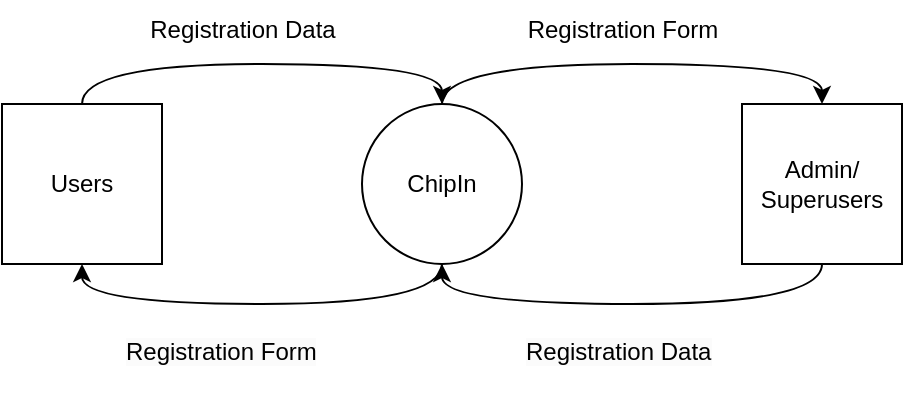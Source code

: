 <mxfile version="24.7.13">
  <diagram name="Page-1" id="mh5TE8xjFXt6lnArwRFl">
    <mxGraphModel dx="954" dy="618" grid="1" gridSize="10" guides="1" tooltips="1" connect="1" arrows="1" fold="1" page="1" pageScale="1" pageWidth="827" pageHeight="1169" math="0" shadow="0">
      <root>
        <mxCell id="0" />
        <mxCell id="1" parent="0" />
        <mxCell id="7SMq2916jZ5UGOuTQCkU-4" style="edgeStyle=orthogonalEdgeStyle;rounded=0;orthogonalLoop=1;jettySize=auto;html=1;exitX=0.5;exitY=0;exitDx=0;exitDy=0;entryX=0.5;entryY=0;entryDx=0;entryDy=0;curved=1;" edge="1" parent="1" source="7SMq2916jZ5UGOuTQCkU-1" target="7SMq2916jZ5UGOuTQCkU-3">
          <mxGeometry relative="1" as="geometry" />
        </mxCell>
        <mxCell id="7SMq2916jZ5UGOuTQCkU-10" style="edgeStyle=orthogonalEdgeStyle;rounded=0;orthogonalLoop=1;jettySize=auto;html=1;entryX=0.5;entryY=0;entryDx=0;entryDy=0;curved=1;exitX=0.5;exitY=0;exitDx=0;exitDy=0;" edge="1" parent="1" source="7SMq2916jZ5UGOuTQCkU-2" target="7SMq2916jZ5UGOuTQCkU-1">
          <mxGeometry relative="1" as="geometry">
            <mxPoint x="210" y="210" as="sourcePoint" />
          </mxGeometry>
        </mxCell>
        <mxCell id="7SMq2916jZ5UGOuTQCkU-1" value="ChipIn" style="ellipse;whiteSpace=wrap;html=1;aspect=fixed;" vertex="1" parent="1">
          <mxGeometry x="370" y="250" width="80" height="80" as="geometry" />
        </mxCell>
        <mxCell id="7SMq2916jZ5UGOuTQCkU-2" value="Users" style="whiteSpace=wrap;html=1;aspect=fixed;" vertex="1" parent="1">
          <mxGeometry x="190" y="250" width="80" height="80" as="geometry" />
        </mxCell>
        <mxCell id="7SMq2916jZ5UGOuTQCkU-3" value="Admin/&lt;div&gt;Superusers&lt;/div&gt;" style="whiteSpace=wrap;html=1;aspect=fixed;" vertex="1" parent="1">
          <mxGeometry x="560" y="250" width="80" height="80" as="geometry" />
        </mxCell>
        <mxCell id="7SMq2916jZ5UGOuTQCkU-7" style="edgeStyle=orthogonalEdgeStyle;rounded=0;orthogonalLoop=1;jettySize=auto;html=1;exitX=0.5;exitY=1;exitDx=0;exitDy=0;entryX=0.5;entryY=1;entryDx=0;entryDy=0;curved=1;" edge="1" parent="1" source="7SMq2916jZ5UGOuTQCkU-3" target="7SMq2916jZ5UGOuTQCkU-1">
          <mxGeometry relative="1" as="geometry">
            <mxPoint x="420" y="380" as="sourcePoint" />
            <mxPoint x="610" y="380" as="targetPoint" />
          </mxGeometry>
        </mxCell>
        <mxCell id="7SMq2916jZ5UGOuTQCkU-12" style="edgeStyle=orthogonalEdgeStyle;rounded=0;orthogonalLoop=1;jettySize=auto;html=1;exitX=0.5;exitY=1;exitDx=0;exitDy=0;entryX=0.5;entryY=1;entryDx=0;entryDy=0;curved=1;" edge="1" parent="1" source="7SMq2916jZ5UGOuTQCkU-1" target="7SMq2916jZ5UGOuTQCkU-2">
          <mxGeometry relative="1" as="geometry">
            <mxPoint x="430" y="390" as="sourcePoint" />
            <mxPoint x="250" y="390" as="targetPoint" />
          </mxGeometry>
        </mxCell>
        <mxCell id="7SMq2916jZ5UGOuTQCkU-13" value="Registration Data" style="text;html=1;align=center;verticalAlign=middle;resizable=0;points=[];autosize=1;strokeColor=none;fillColor=none;" vertex="1" parent="1">
          <mxGeometry x="250" y="198" width="120" height="30" as="geometry" />
        </mxCell>
        <mxCell id="7SMq2916jZ5UGOuTQCkU-14" value="&lt;span style=&quot;color: rgb(0, 0, 0); font-family: Helvetica; font-size: 12px; font-style: normal; font-variant-ligatures: normal; font-variant-caps: normal; font-weight: 400; letter-spacing: normal; orphans: 2; text-align: center; text-indent: 0px; text-transform: none; widows: 2; word-spacing: 0px; -webkit-text-stroke-width: 0px; white-space: nowrap; background-color: rgb(251, 251, 251); text-decoration-thickness: initial; text-decoration-style: initial; text-decoration-color: initial; display: inline !important; float: none;&quot;&gt;Registration Data&lt;/span&gt;" style="text;whiteSpace=wrap;html=1;" vertex="1" parent="1">
          <mxGeometry x="450" y="360" width="130" height="40" as="geometry" />
        </mxCell>
        <mxCell id="7SMq2916jZ5UGOuTQCkU-15" value="Registration Form" style="text;html=1;align=center;verticalAlign=middle;resizable=0;points=[];autosize=1;strokeColor=none;fillColor=none;" vertex="1" parent="1">
          <mxGeometry x="440" y="198" width="120" height="30" as="geometry" />
        </mxCell>
        <mxCell id="7SMq2916jZ5UGOuTQCkU-16" value="&lt;span style=&quot;color: rgb(0, 0, 0); font-family: Helvetica; font-size: 12px; font-style: normal; font-variant-ligatures: normal; font-variant-caps: normal; font-weight: 400; letter-spacing: normal; orphans: 2; text-align: center; text-indent: 0px; text-transform: none; widows: 2; word-spacing: 0px; -webkit-text-stroke-width: 0px; white-space: nowrap; background-color: rgb(251, 251, 251); text-decoration-thickness: initial; text-decoration-style: initial; text-decoration-color: initial; display: inline !important; float: none;&quot;&gt;Registration Form&lt;/span&gt;" style="text;whiteSpace=wrap;html=1;" vertex="1" parent="1">
          <mxGeometry x="250" y="360" width="130" height="40" as="geometry" />
        </mxCell>
      </root>
    </mxGraphModel>
  </diagram>
</mxfile>
